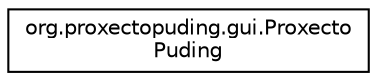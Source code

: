 digraph "Graphical Class Hierarchy"
{
  edge [fontname="Helvetica",fontsize="10",labelfontname="Helvetica",labelfontsize="10"];
  node [fontname="Helvetica",fontsize="10",shape=record];
  rankdir="LR";
  Node0 [label="org.proxectopuding.gui.Proxecto\lPuding",height=0.2,width=0.4,color="black", fillcolor="white", style="filled",URL="$classorg_1_1proxectopuding_1_1gui_1_1ProxectoPuding.html"];
}
